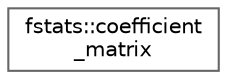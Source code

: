 digraph "Graphical Class Hierarchy"
{
 // LATEX_PDF_SIZE
  bgcolor="transparent";
  edge [fontname=Helvetica,fontsize=10,labelfontname=Helvetica,labelfontsize=10];
  node [fontname=Helvetica,fontsize=10,shape=box,height=0.2,width=0.4];
  rankdir="LR";
  Node0 [label="fstats::coefficient\l_matrix",height=0.2,width=0.4,color="grey40", fillcolor="white", style="filled",URL="$interfacefstats_1_1coefficient__matrix.html",tooltip="Computes the coefficient matrix  to the linear least-squares regression problem of ,..."];
}
